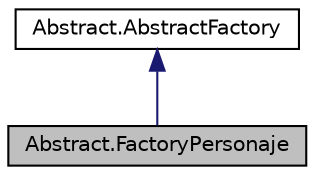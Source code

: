 digraph "Abstract.FactoryPersonaje"
{
 // LATEX_PDF_SIZE
  edge [fontname="Helvetica",fontsize="10",labelfontname="Helvetica",labelfontsize="10"];
  node [fontname="Helvetica",fontsize="10",shape=record];
  Node1 [label="Abstract.FactoryPersonaje",height=0.2,width=0.4,color="black", fillcolor="grey75", style="filled", fontcolor="black",tooltip=" "];
  Node2 -> Node1 [dir="back",color="midnightblue",fontsize="10",style="solid"];
  Node2 [label="Abstract.AbstractFactory",height=0.2,width=0.4,color="black", fillcolor="white", style="filled",URL="$class_abstract_1_1_abstract_factory.html",tooltip=" "];
}
